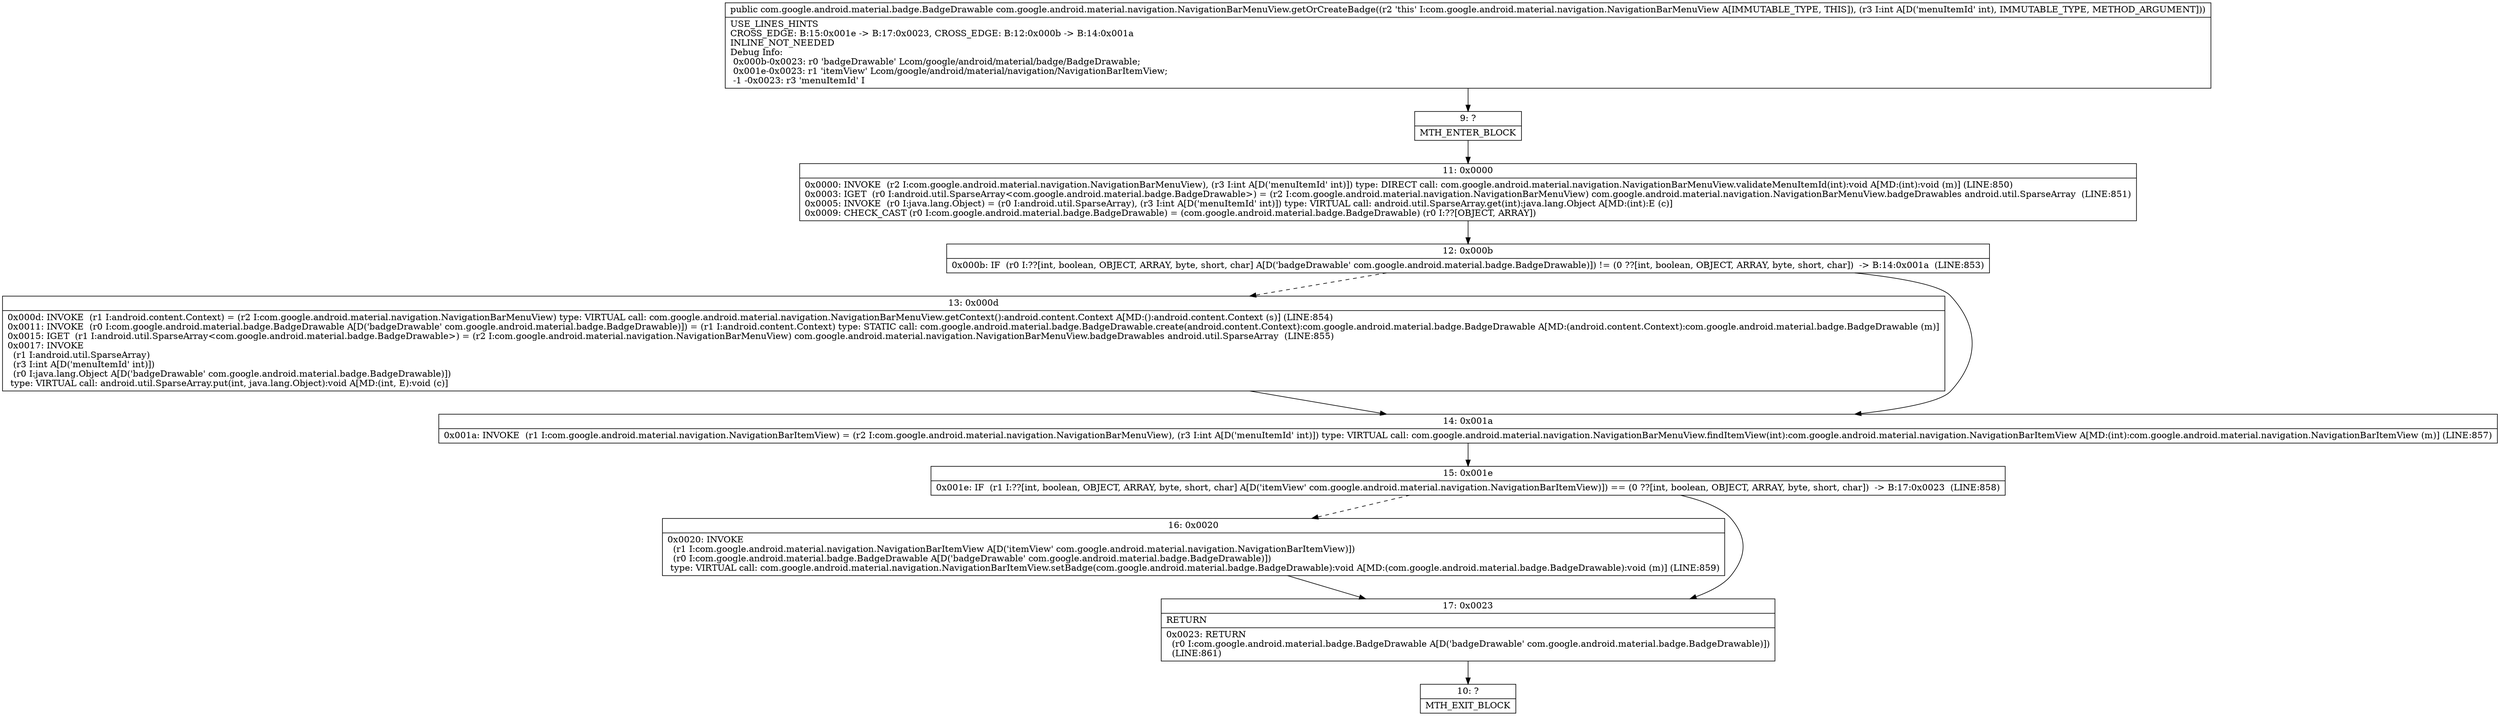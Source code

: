 digraph "CFG forcom.google.android.material.navigation.NavigationBarMenuView.getOrCreateBadge(I)Lcom\/google\/android\/material\/badge\/BadgeDrawable;" {
Node_9 [shape=record,label="{9\:\ ?|MTH_ENTER_BLOCK\l}"];
Node_11 [shape=record,label="{11\:\ 0x0000|0x0000: INVOKE  (r2 I:com.google.android.material.navigation.NavigationBarMenuView), (r3 I:int A[D('menuItemId' int)]) type: DIRECT call: com.google.android.material.navigation.NavigationBarMenuView.validateMenuItemId(int):void A[MD:(int):void (m)] (LINE:850)\l0x0003: IGET  (r0 I:android.util.SparseArray\<com.google.android.material.badge.BadgeDrawable\>) = (r2 I:com.google.android.material.navigation.NavigationBarMenuView) com.google.android.material.navigation.NavigationBarMenuView.badgeDrawables android.util.SparseArray  (LINE:851)\l0x0005: INVOKE  (r0 I:java.lang.Object) = (r0 I:android.util.SparseArray), (r3 I:int A[D('menuItemId' int)]) type: VIRTUAL call: android.util.SparseArray.get(int):java.lang.Object A[MD:(int):E (c)]\l0x0009: CHECK_CAST (r0 I:com.google.android.material.badge.BadgeDrawable) = (com.google.android.material.badge.BadgeDrawable) (r0 I:??[OBJECT, ARRAY]) \l}"];
Node_12 [shape=record,label="{12\:\ 0x000b|0x000b: IF  (r0 I:??[int, boolean, OBJECT, ARRAY, byte, short, char] A[D('badgeDrawable' com.google.android.material.badge.BadgeDrawable)]) != (0 ??[int, boolean, OBJECT, ARRAY, byte, short, char])  \-\> B:14:0x001a  (LINE:853)\l}"];
Node_13 [shape=record,label="{13\:\ 0x000d|0x000d: INVOKE  (r1 I:android.content.Context) = (r2 I:com.google.android.material.navigation.NavigationBarMenuView) type: VIRTUAL call: com.google.android.material.navigation.NavigationBarMenuView.getContext():android.content.Context A[MD:():android.content.Context (s)] (LINE:854)\l0x0011: INVOKE  (r0 I:com.google.android.material.badge.BadgeDrawable A[D('badgeDrawable' com.google.android.material.badge.BadgeDrawable)]) = (r1 I:android.content.Context) type: STATIC call: com.google.android.material.badge.BadgeDrawable.create(android.content.Context):com.google.android.material.badge.BadgeDrawable A[MD:(android.content.Context):com.google.android.material.badge.BadgeDrawable (m)]\l0x0015: IGET  (r1 I:android.util.SparseArray\<com.google.android.material.badge.BadgeDrawable\>) = (r2 I:com.google.android.material.navigation.NavigationBarMenuView) com.google.android.material.navigation.NavigationBarMenuView.badgeDrawables android.util.SparseArray  (LINE:855)\l0x0017: INVOKE  \l  (r1 I:android.util.SparseArray)\l  (r3 I:int A[D('menuItemId' int)])\l  (r0 I:java.lang.Object A[D('badgeDrawable' com.google.android.material.badge.BadgeDrawable)])\l type: VIRTUAL call: android.util.SparseArray.put(int, java.lang.Object):void A[MD:(int, E):void (c)]\l}"];
Node_14 [shape=record,label="{14\:\ 0x001a|0x001a: INVOKE  (r1 I:com.google.android.material.navigation.NavigationBarItemView) = (r2 I:com.google.android.material.navigation.NavigationBarMenuView), (r3 I:int A[D('menuItemId' int)]) type: VIRTUAL call: com.google.android.material.navigation.NavigationBarMenuView.findItemView(int):com.google.android.material.navigation.NavigationBarItemView A[MD:(int):com.google.android.material.navigation.NavigationBarItemView (m)] (LINE:857)\l}"];
Node_15 [shape=record,label="{15\:\ 0x001e|0x001e: IF  (r1 I:??[int, boolean, OBJECT, ARRAY, byte, short, char] A[D('itemView' com.google.android.material.navigation.NavigationBarItemView)]) == (0 ??[int, boolean, OBJECT, ARRAY, byte, short, char])  \-\> B:17:0x0023  (LINE:858)\l}"];
Node_16 [shape=record,label="{16\:\ 0x0020|0x0020: INVOKE  \l  (r1 I:com.google.android.material.navigation.NavigationBarItemView A[D('itemView' com.google.android.material.navigation.NavigationBarItemView)])\l  (r0 I:com.google.android.material.badge.BadgeDrawable A[D('badgeDrawable' com.google.android.material.badge.BadgeDrawable)])\l type: VIRTUAL call: com.google.android.material.navigation.NavigationBarItemView.setBadge(com.google.android.material.badge.BadgeDrawable):void A[MD:(com.google.android.material.badge.BadgeDrawable):void (m)] (LINE:859)\l}"];
Node_17 [shape=record,label="{17\:\ 0x0023|RETURN\l|0x0023: RETURN  \l  (r0 I:com.google.android.material.badge.BadgeDrawable A[D('badgeDrawable' com.google.android.material.badge.BadgeDrawable)])\l  (LINE:861)\l}"];
Node_10 [shape=record,label="{10\:\ ?|MTH_EXIT_BLOCK\l}"];
MethodNode[shape=record,label="{public com.google.android.material.badge.BadgeDrawable com.google.android.material.navigation.NavigationBarMenuView.getOrCreateBadge((r2 'this' I:com.google.android.material.navigation.NavigationBarMenuView A[IMMUTABLE_TYPE, THIS]), (r3 I:int A[D('menuItemId' int), IMMUTABLE_TYPE, METHOD_ARGUMENT]))  | USE_LINES_HINTS\lCROSS_EDGE: B:15:0x001e \-\> B:17:0x0023, CROSS_EDGE: B:12:0x000b \-\> B:14:0x001a\lINLINE_NOT_NEEDED\lDebug Info:\l  0x000b\-0x0023: r0 'badgeDrawable' Lcom\/google\/android\/material\/badge\/BadgeDrawable;\l  0x001e\-0x0023: r1 'itemView' Lcom\/google\/android\/material\/navigation\/NavigationBarItemView;\l  \-1 \-0x0023: r3 'menuItemId' I\l}"];
MethodNode -> Node_9;Node_9 -> Node_11;
Node_11 -> Node_12;
Node_12 -> Node_13[style=dashed];
Node_12 -> Node_14;
Node_13 -> Node_14;
Node_14 -> Node_15;
Node_15 -> Node_16[style=dashed];
Node_15 -> Node_17;
Node_16 -> Node_17;
Node_17 -> Node_10;
}

